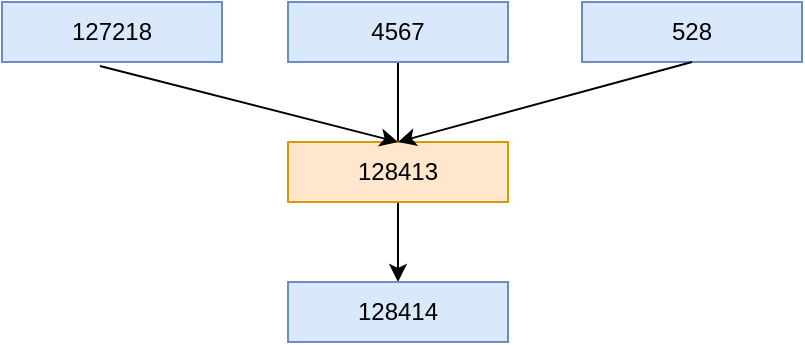 <mxfile version="11.3.0" type="github" pages="1"><diagram id="KEwo0LMRks8giHkNe7Bk" name="Page-1"><mxGraphModel dx="655" dy="428" grid="1" gridSize="10" guides="1" tooltips="1" connect="1" arrows="1" fold="1" page="1" pageScale="1" pageWidth="826" pageHeight="1169" math="0" shadow="0"><root><mxCell id="0"/><mxCell id="1" parent="0"/><mxCell id="uB3htxagMcKJQj2oSgh6-1" value="127218" style="rounded=0;whiteSpace=wrap;html=1;fillColor=#dae8fc;strokeColor=#6c8ebf;" vertex="1" parent="1"><mxGeometry x="160" y="100" width="110" height="30" as="geometry"/></mxCell><mxCell id="uB3htxagMcKJQj2oSgh6-9" value="" style="edgeStyle=orthogonalEdgeStyle;rounded=0;orthogonalLoop=1;jettySize=auto;html=1;" edge="1" parent="1" source="uB3htxagMcKJQj2oSgh6-2" target="uB3htxagMcKJQj2oSgh6-8"><mxGeometry relative="1" as="geometry"/></mxCell><mxCell id="uB3htxagMcKJQj2oSgh6-2" value="4567" style="rounded=0;whiteSpace=wrap;html=1;fillColor=#dae8fc;strokeColor=#6c8ebf;" vertex="1" parent="1"><mxGeometry x="303" y="100" width="110" height="30" as="geometry"/></mxCell><mxCell id="uB3htxagMcKJQj2oSgh6-8" value="128414" style="rounded=0;whiteSpace=wrap;html=1;fillColor=#dae8fc;strokeColor=#6c8ebf;" vertex="1" parent="1"><mxGeometry x="303" y="240" width="110" height="30" as="geometry"/></mxCell><mxCell id="uB3htxagMcKJQj2oSgh6-3" value="528" style="rounded=0;whiteSpace=wrap;html=1;fillColor=#dae8fc;strokeColor=#6c8ebf;" vertex="1" parent="1"><mxGeometry x="450" y="100" width="110" height="30" as="geometry"/></mxCell><mxCell id="uB3htxagMcKJQj2oSgh6-4" value="128413" style="rounded=0;whiteSpace=wrap;html=1;fillColor=#ffe6cc;strokeColor=#d79b00;" vertex="1" parent="1"><mxGeometry x="303" y="170" width="110" height="30" as="geometry"/></mxCell><mxCell id="uB3htxagMcKJQj2oSgh6-11" value="" style="endArrow=classic;html=1;exitX=0.445;exitY=1.067;exitDx=0;exitDy=0;exitPerimeter=0;entryX=0.5;entryY=0;entryDx=0;entryDy=0;" edge="1" parent="1" source="uB3htxagMcKJQj2oSgh6-1" target="uB3htxagMcKJQj2oSgh6-4"><mxGeometry width="50" height="50" relative="1" as="geometry"><mxPoint x="220" y="250" as="sourcePoint"/><mxPoint x="270" y="200" as="targetPoint"/></mxGeometry></mxCell><mxCell id="uB3htxagMcKJQj2oSgh6-12" value="" style="endArrow=classic;html=1;exitX=0.5;exitY=1;exitDx=0;exitDy=0;" edge="1" parent="1" source="uB3htxagMcKJQj2oSgh6-3"><mxGeometry width="50" height="50" relative="1" as="geometry"><mxPoint x="520" y="210" as="sourcePoint"/><mxPoint x="358" y="170" as="targetPoint"/></mxGeometry></mxCell></root></mxGraphModel></diagram></mxfile>